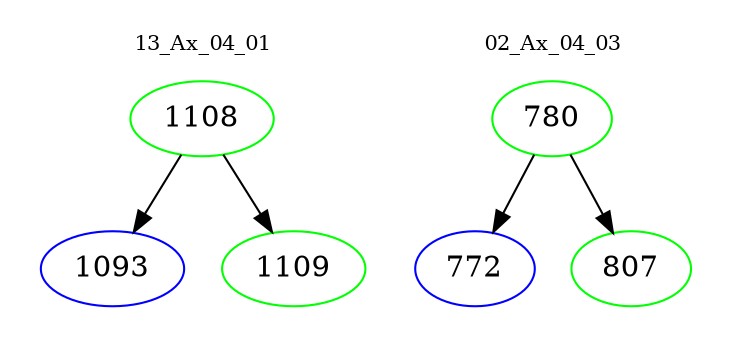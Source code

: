digraph{
subgraph cluster_0 {
color = white
label = "13_Ax_04_01";
fontsize=10;
T0_1108 [label="1108", color="green"]
T0_1108 -> T0_1093 [color="black"]
T0_1093 [label="1093", color="blue"]
T0_1108 -> T0_1109 [color="black"]
T0_1109 [label="1109", color="green"]
}
subgraph cluster_1 {
color = white
label = "02_Ax_04_03";
fontsize=10;
T1_780 [label="780", color="green"]
T1_780 -> T1_772 [color="black"]
T1_772 [label="772", color="blue"]
T1_780 -> T1_807 [color="black"]
T1_807 [label="807", color="green"]
}
}
